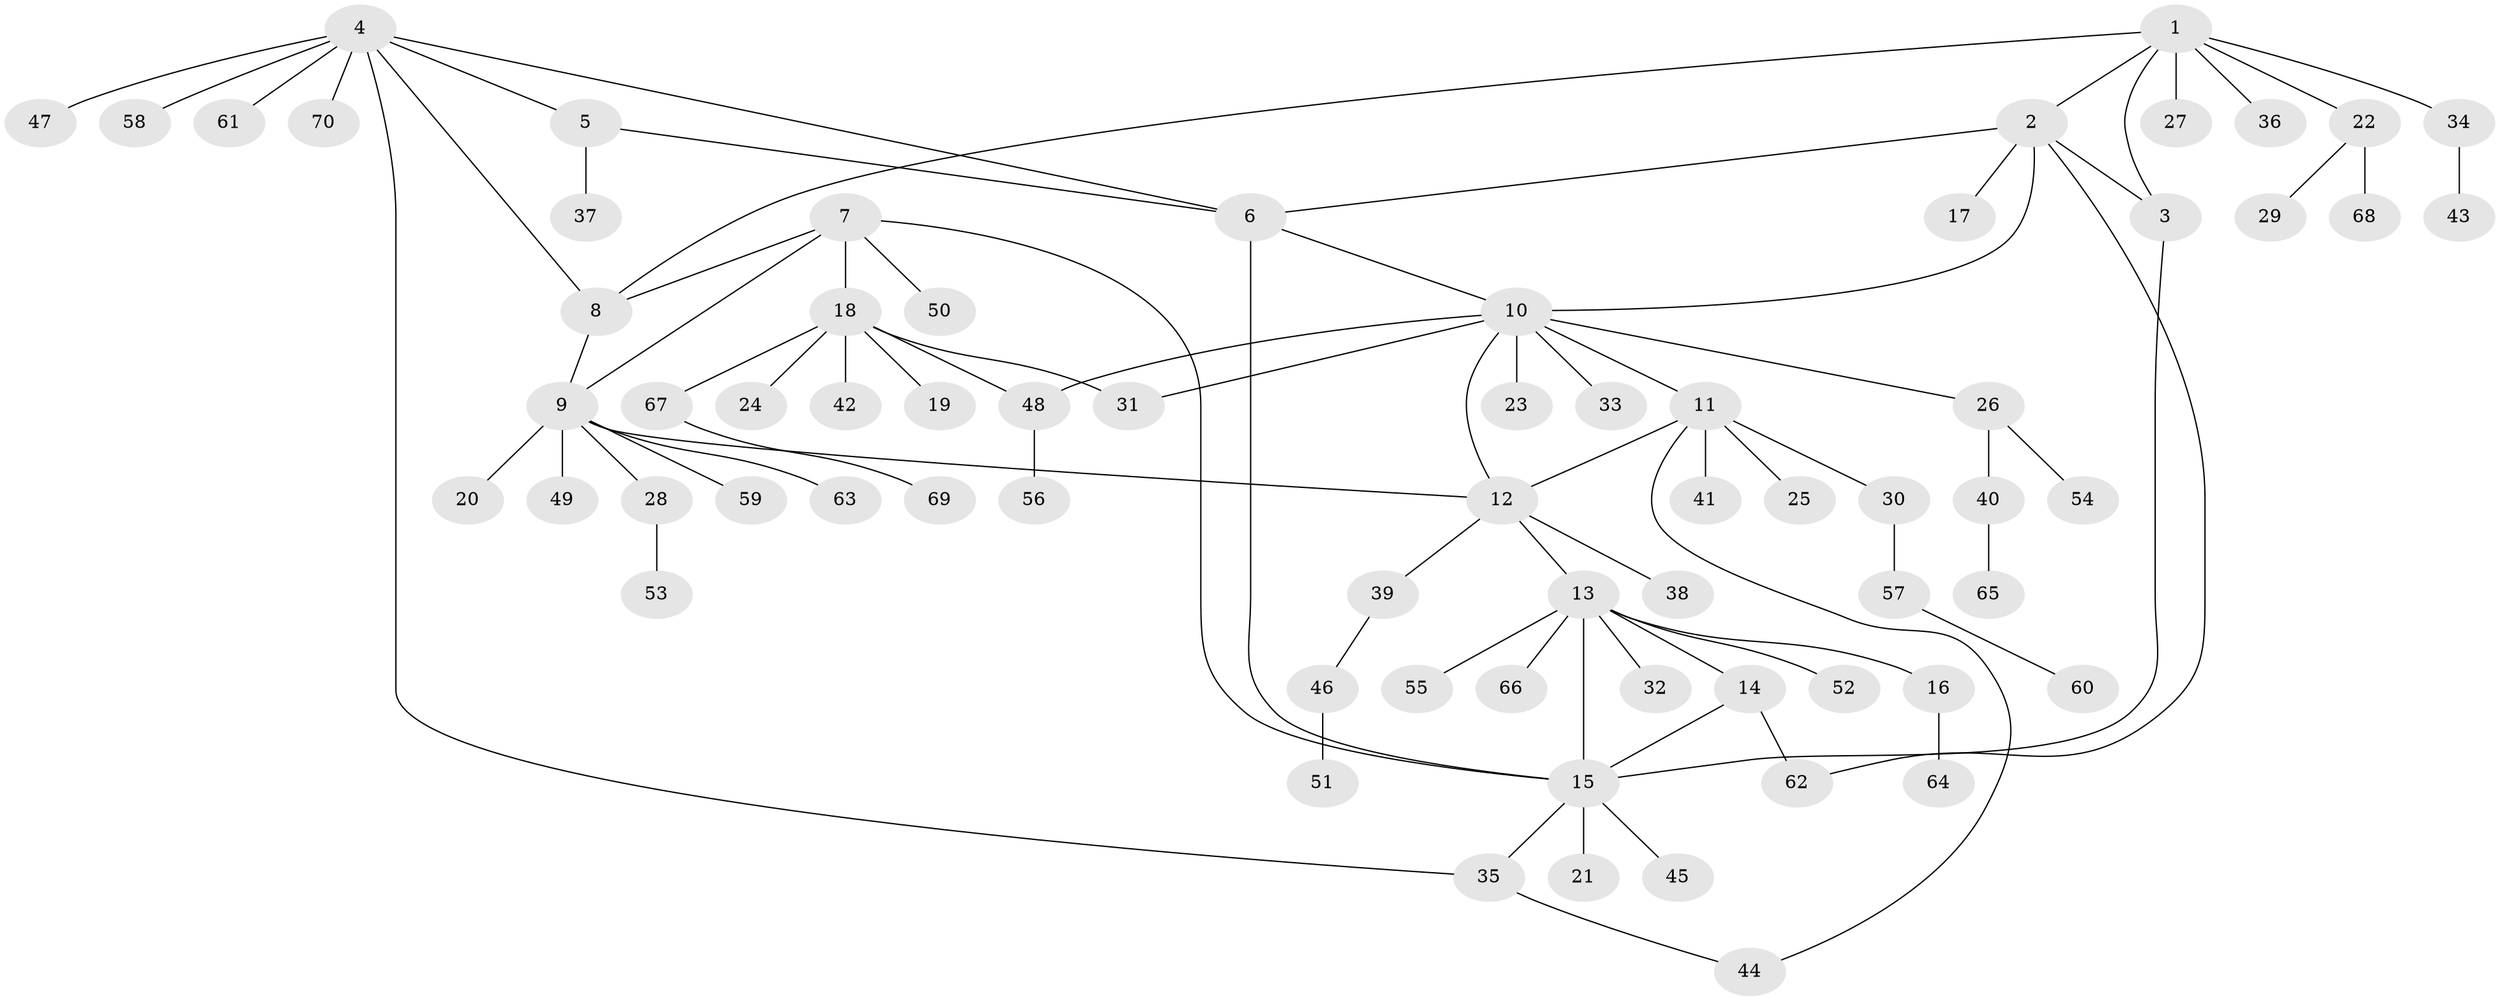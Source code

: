 // coarse degree distribution, {7: 0.05660377358490566, 6: 0.03773584905660377, 3: 0.05660377358490566, 9: 0.018867924528301886, 5: 0.05660377358490566, 11: 0.018867924528301886, 4: 0.018867924528301886, 10: 0.018867924528301886, 1: 0.5849056603773585, 2: 0.1320754716981132}
// Generated by graph-tools (version 1.1) at 2025/52/02/27/25 19:52:14]
// undirected, 70 vertices, 85 edges
graph export_dot {
graph [start="1"]
  node [color=gray90,style=filled];
  1;
  2;
  3;
  4;
  5;
  6;
  7;
  8;
  9;
  10;
  11;
  12;
  13;
  14;
  15;
  16;
  17;
  18;
  19;
  20;
  21;
  22;
  23;
  24;
  25;
  26;
  27;
  28;
  29;
  30;
  31;
  32;
  33;
  34;
  35;
  36;
  37;
  38;
  39;
  40;
  41;
  42;
  43;
  44;
  45;
  46;
  47;
  48;
  49;
  50;
  51;
  52;
  53;
  54;
  55;
  56;
  57;
  58;
  59;
  60;
  61;
  62;
  63;
  64;
  65;
  66;
  67;
  68;
  69;
  70;
  1 -- 2;
  1 -- 3;
  1 -- 8;
  1 -- 22;
  1 -- 27;
  1 -- 34;
  1 -- 36;
  2 -- 3;
  2 -- 6;
  2 -- 10;
  2 -- 17;
  2 -- 62;
  3 -- 15;
  4 -- 5;
  4 -- 6;
  4 -- 8;
  4 -- 35;
  4 -- 47;
  4 -- 58;
  4 -- 61;
  4 -- 70;
  5 -- 6;
  5 -- 37;
  6 -- 10;
  6 -- 15;
  7 -- 8;
  7 -- 9;
  7 -- 15;
  7 -- 18;
  7 -- 50;
  8 -- 9;
  9 -- 12;
  9 -- 20;
  9 -- 28;
  9 -- 49;
  9 -- 59;
  9 -- 63;
  10 -- 11;
  10 -- 12;
  10 -- 23;
  10 -- 26;
  10 -- 31;
  10 -- 33;
  10 -- 48;
  11 -- 12;
  11 -- 25;
  11 -- 30;
  11 -- 41;
  11 -- 44;
  12 -- 13;
  12 -- 38;
  12 -- 39;
  13 -- 14;
  13 -- 15;
  13 -- 16;
  13 -- 32;
  13 -- 52;
  13 -- 55;
  13 -- 66;
  14 -- 15;
  14 -- 62;
  15 -- 21;
  15 -- 35;
  15 -- 45;
  16 -- 64;
  18 -- 19;
  18 -- 24;
  18 -- 31;
  18 -- 42;
  18 -- 48;
  18 -- 67;
  22 -- 29;
  22 -- 68;
  26 -- 40;
  26 -- 54;
  28 -- 53;
  30 -- 57;
  34 -- 43;
  35 -- 44;
  39 -- 46;
  40 -- 65;
  46 -- 51;
  48 -- 56;
  57 -- 60;
  67 -- 69;
}
